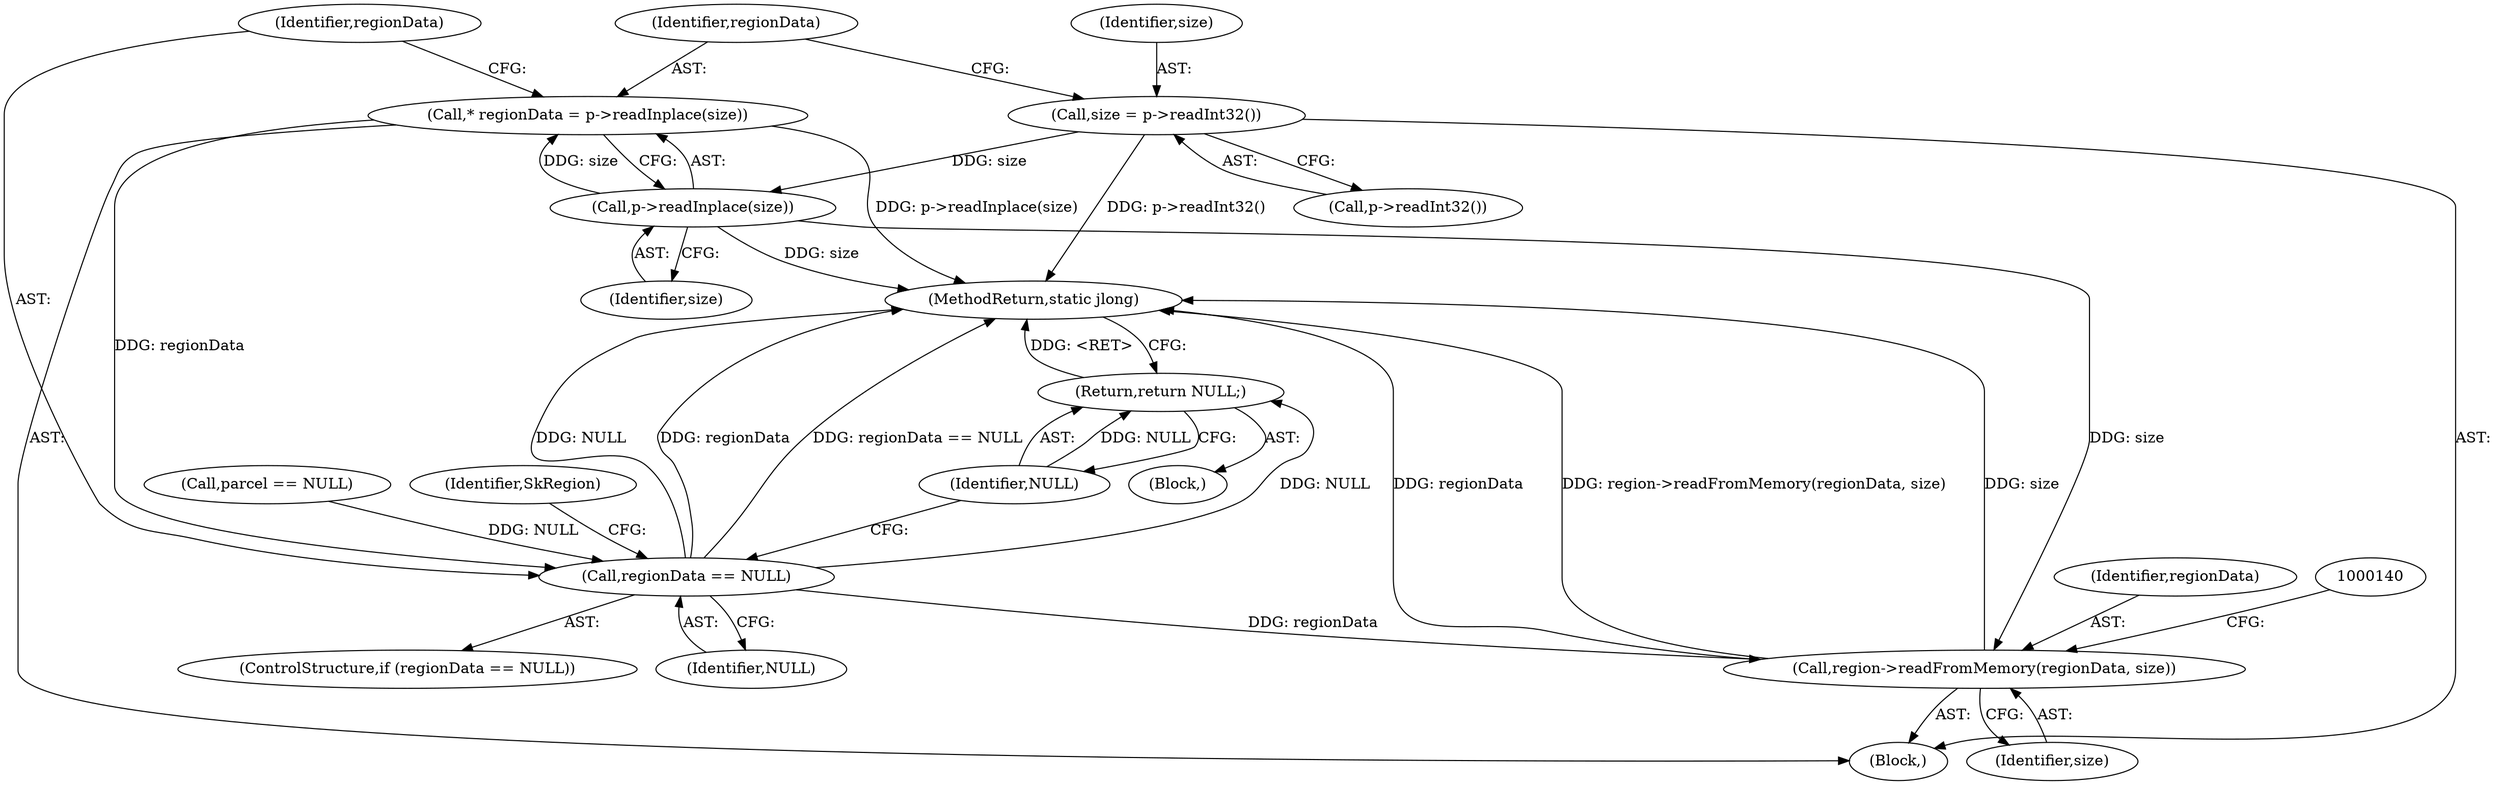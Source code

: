 digraph "0_Android_1e72dc7a3074cd0b44d89afbf39bbf5000ef7cc3@pointer" {
"1000123" [label="(Call,* regionData = p->readInplace(size))"];
"1000125" [label="(Call,p->readInplace(size))"];
"1000119" [label="(Call,size = p->readInt32())"];
"1000128" [label="(Call,regionData == NULL)"];
"1000132" [label="(Return,return NULL;)"];
"1000135" [label="(Call,region->readFromMemory(regionData, size))"];
"1000123" [label="(Call,* regionData = p->readInplace(size))"];
"1000127" [label="(ControlStructure,if (regionData == NULL))"];
"1000136" [label="(Identifier,regionData)"];
"1000121" [label="(Call,p->readInt32())"];
"1000129" [label="(Identifier,regionData)"];
"1000126" [label="(Identifier,size)"];
"1000124" [label="(Identifier,regionData)"];
"1000125" [label="(Call,p->readInplace(size))"];
"1000142" [label="(MethodReturn,static jlong)"];
"1000119" [label="(Call,size = p->readInt32())"];
"1000133" [label="(Identifier,NULL)"];
"1000134" [label="(Identifier,SkRegion)"];
"1000137" [label="(Identifier,size)"];
"1000128" [label="(Call,regionData == NULL)"];
"1000135" [label="(Call,region->readFromMemory(regionData, size))"];
"1000104" [label="(Block,)"];
"1000120" [label="(Identifier,size)"];
"1000106" [label="(Call,parcel == NULL)"];
"1000132" [label="(Return,return NULL;)"];
"1000130" [label="(Identifier,NULL)"];
"1000131" [label="(Block,)"];
"1000123" -> "1000104"  [label="AST: "];
"1000123" -> "1000125"  [label="CFG: "];
"1000124" -> "1000123"  [label="AST: "];
"1000125" -> "1000123"  [label="AST: "];
"1000129" -> "1000123"  [label="CFG: "];
"1000123" -> "1000142"  [label="DDG: p->readInplace(size)"];
"1000125" -> "1000123"  [label="DDG: size"];
"1000123" -> "1000128"  [label="DDG: regionData"];
"1000125" -> "1000126"  [label="CFG: "];
"1000126" -> "1000125"  [label="AST: "];
"1000125" -> "1000142"  [label="DDG: size"];
"1000119" -> "1000125"  [label="DDG: size"];
"1000125" -> "1000135"  [label="DDG: size"];
"1000119" -> "1000104"  [label="AST: "];
"1000119" -> "1000121"  [label="CFG: "];
"1000120" -> "1000119"  [label="AST: "];
"1000121" -> "1000119"  [label="AST: "];
"1000124" -> "1000119"  [label="CFG: "];
"1000119" -> "1000142"  [label="DDG: p->readInt32()"];
"1000128" -> "1000127"  [label="AST: "];
"1000128" -> "1000130"  [label="CFG: "];
"1000129" -> "1000128"  [label="AST: "];
"1000130" -> "1000128"  [label="AST: "];
"1000133" -> "1000128"  [label="CFG: "];
"1000134" -> "1000128"  [label="CFG: "];
"1000128" -> "1000142"  [label="DDG: regionData == NULL"];
"1000128" -> "1000142"  [label="DDG: NULL"];
"1000128" -> "1000142"  [label="DDG: regionData"];
"1000106" -> "1000128"  [label="DDG: NULL"];
"1000128" -> "1000132"  [label="DDG: NULL"];
"1000128" -> "1000135"  [label="DDG: regionData"];
"1000132" -> "1000131"  [label="AST: "];
"1000132" -> "1000133"  [label="CFG: "];
"1000133" -> "1000132"  [label="AST: "];
"1000142" -> "1000132"  [label="CFG: "];
"1000132" -> "1000142"  [label="DDG: <RET>"];
"1000133" -> "1000132"  [label="DDG: NULL"];
"1000135" -> "1000104"  [label="AST: "];
"1000135" -> "1000137"  [label="CFG: "];
"1000136" -> "1000135"  [label="AST: "];
"1000137" -> "1000135"  [label="AST: "];
"1000140" -> "1000135"  [label="CFG: "];
"1000135" -> "1000142"  [label="DDG: regionData"];
"1000135" -> "1000142"  [label="DDG: region->readFromMemory(regionData, size)"];
"1000135" -> "1000142"  [label="DDG: size"];
}
